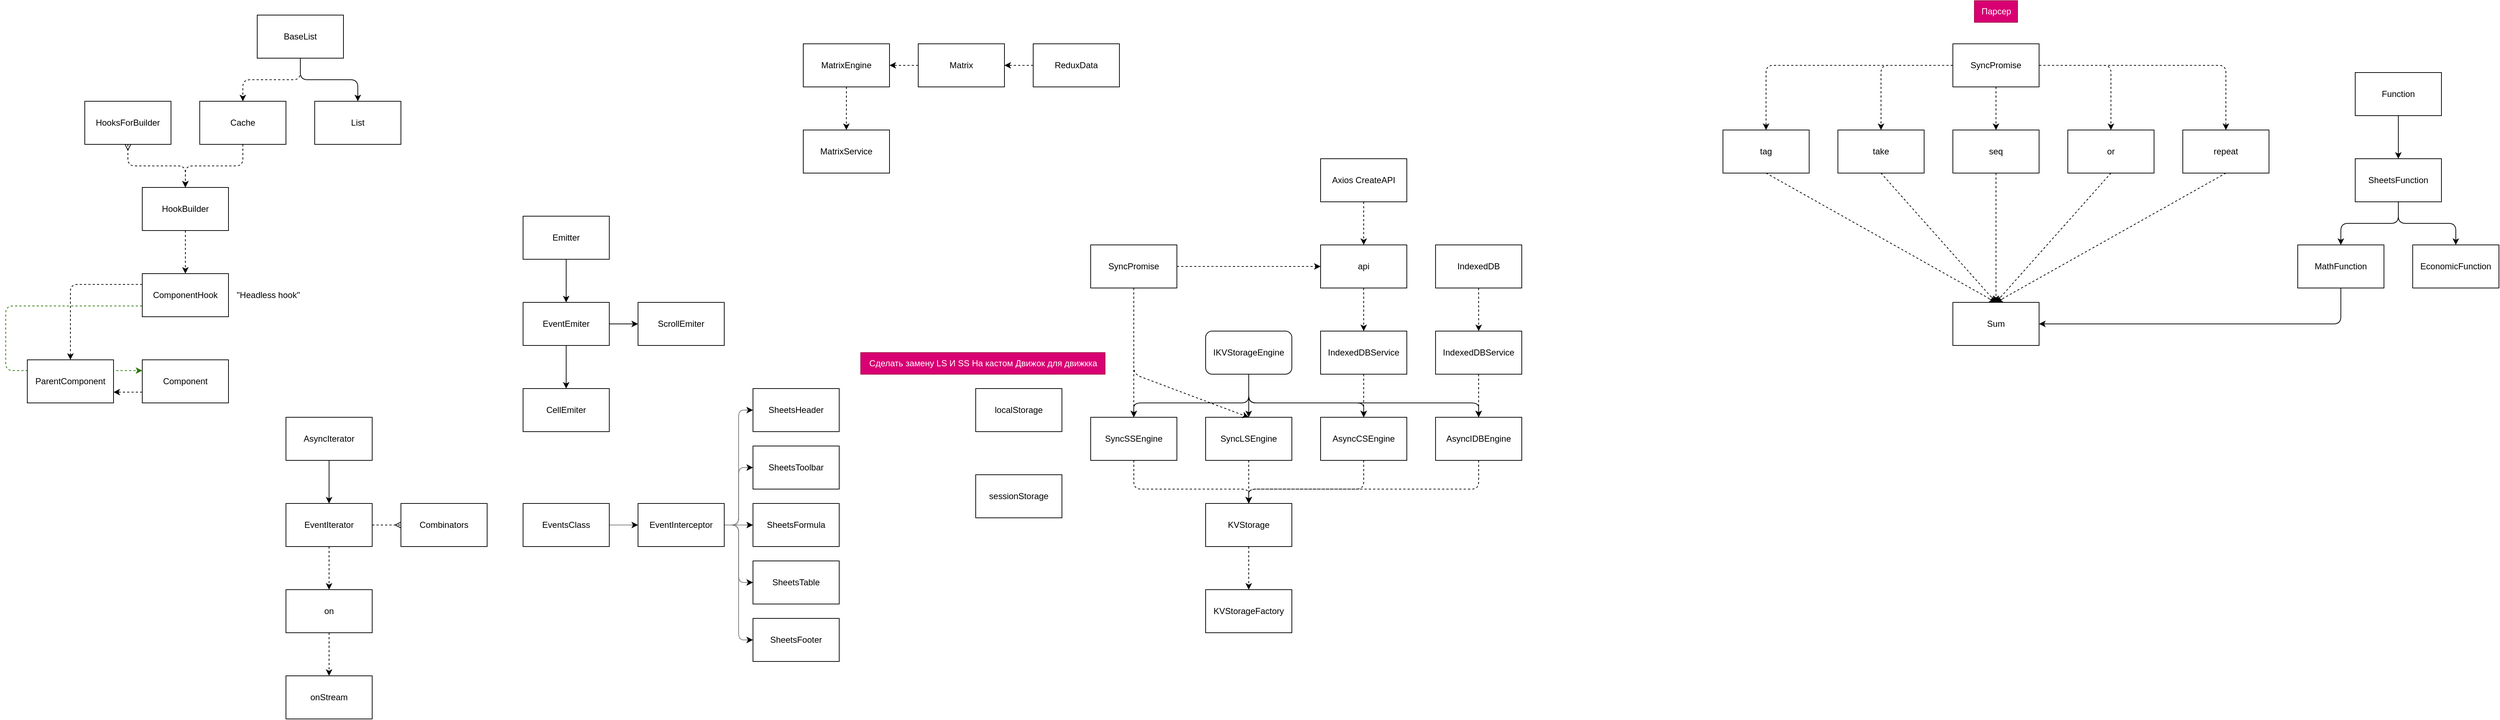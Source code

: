 <mxfile>
    <diagram id="0gS6YwfwjhIOG5mVkhrx" name="Page-1">
        <mxGraphModel dx="3376" dy="794" grid="1" gridSize="10" guides="1" tooltips="1" connect="1" arrows="1" fold="1" page="1" pageScale="1" pageWidth="850" pageHeight="1100" math="0" shadow="0">
            <root>
                <mxCell id="0"/>
                <mxCell id="1" parent="0"/>
                <mxCell id="5" style="edgeStyle=none;html=1;exitX=0;exitY=0.5;exitDx=0;exitDy=0;entryX=1;entryY=0.5;entryDx=0;entryDy=0;dashed=1;" parent="1" source="2" target="3" edge="1">
                    <mxGeometry relative="1" as="geometry"/>
                </mxCell>
                <mxCell id="2" value="Matrix" style="rounded=0;whiteSpace=wrap;html=1;" parent="1" vertex="1">
                    <mxGeometry x="200" y="80" width="120" height="60" as="geometry"/>
                </mxCell>
                <mxCell id="8" style="edgeStyle=none;html=1;entryX=0.5;entryY=0;entryDx=0;entryDy=0;dashed=1;" parent="1" source="3" target="6" edge="1">
                    <mxGeometry relative="1" as="geometry"/>
                </mxCell>
                <mxCell id="3" value="MatrixEngine" style="rounded=0;whiteSpace=wrap;html=1;" parent="1" vertex="1">
                    <mxGeometry x="40" y="80" width="120" height="60" as="geometry"/>
                </mxCell>
                <mxCell id="6" value="MatrixService" style="rounded=0;whiteSpace=wrap;html=1;" parent="1" vertex="1">
                    <mxGeometry x="40" y="200" width="120" height="60" as="geometry"/>
                </mxCell>
                <mxCell id="10" style="edgeStyle=none;html=1;entryX=1;entryY=0.5;entryDx=0;entryDy=0;dashed=1;" parent="1" source="9" target="2" edge="1">
                    <mxGeometry relative="1" as="geometry"/>
                </mxCell>
                <mxCell id="9" value="ReduxData" style="rounded=0;whiteSpace=wrap;html=1;" parent="1" vertex="1">
                    <mxGeometry x="360" y="80" width="120" height="60" as="geometry"/>
                </mxCell>
                <mxCell id="15" style="edgeStyle=none;html=1;entryX=0;entryY=0.5;entryDx=0;entryDy=0;strokeWidth=1;" parent="1" source="13" target="14" edge="1">
                    <mxGeometry relative="1" as="geometry"/>
                </mxCell>
                <mxCell id="23" style="html=1;entryX=0.5;entryY=0;entryDx=0;entryDy=0;strokeWidth=1;edgeStyle=elbowEdgeStyle;elbow=vertical;" parent="1" source="13" target="16" edge="1">
                    <mxGeometry relative="1" as="geometry"/>
                </mxCell>
                <mxCell id="13" value="EventEmiter" style="rounded=0;whiteSpace=wrap;html=1;" parent="1" vertex="1">
                    <mxGeometry x="-350" y="440" width="120" height="60" as="geometry"/>
                </mxCell>
                <mxCell id="14" value="ScrollEmiter" style="rounded=0;whiteSpace=wrap;html=1;" parent="1" vertex="1">
                    <mxGeometry x="-190" y="440" width="120" height="60" as="geometry"/>
                </mxCell>
                <mxCell id="16" value="CellEmiter" style="rounded=0;whiteSpace=wrap;html=1;" parent="1" vertex="1">
                    <mxGeometry x="-350" y="560" width="120" height="60" as="geometry"/>
                </mxCell>
                <mxCell id="25" style="edgeStyle=elbowEdgeStyle;elbow=vertical;html=1;entryX=0.5;entryY=0;entryDx=0;entryDy=0;strokeWidth=1;" parent="1" source="24" target="13" edge="1">
                    <mxGeometry relative="1" as="geometry"/>
                </mxCell>
                <mxCell id="24" value="Emitter" style="rounded=0;whiteSpace=wrap;html=1;" parent="1" vertex="1">
                    <mxGeometry x="-350" y="320" width="120" height="60" as="geometry"/>
                </mxCell>
                <mxCell id="30" style="edgeStyle=orthogonalEdgeStyle;html=1;entryX=0.5;entryY=0;entryDx=0;entryDy=0;strokeWidth=1;elbow=vertical;" parent="1" source="28" target="29" edge="1">
                    <mxGeometry relative="1" as="geometry"/>
                </mxCell>
                <mxCell id="34" style="edgeStyle=orthogonalEdgeStyle;html=1;entryX=0.5;entryY=0;entryDx=0;entryDy=0;strokeWidth=1;elbow=vertical;dashed=1;" parent="1" source="28" target="33" edge="1">
                    <mxGeometry relative="1" as="geometry"/>
                </mxCell>
                <mxCell id="28" value="BaseList" style="rounded=0;whiteSpace=wrap;html=1;" parent="1" vertex="1">
                    <mxGeometry x="-720" y="40" width="120" height="60" as="geometry"/>
                </mxCell>
                <mxCell id="29" value="List" style="rounded=0;whiteSpace=wrap;html=1;" parent="1" vertex="1">
                    <mxGeometry x="-640" y="160" width="120" height="60" as="geometry"/>
                </mxCell>
                <mxCell id="37" style="edgeStyle=orthogonalEdgeStyle;html=1;entryX=0.5;entryY=0;entryDx=0;entryDy=0;dashed=1;strokeWidth=1;elbow=vertical;" parent="1" source="33" target="36" edge="1">
                    <mxGeometry relative="1" as="geometry"/>
                </mxCell>
                <mxCell id="33" value="Cache" style="rounded=0;whiteSpace=wrap;html=1;" parent="1" vertex="1">
                    <mxGeometry x="-800" y="160" width="120" height="60" as="geometry"/>
                </mxCell>
                <mxCell id="38" style="edgeStyle=orthogonalEdgeStyle;html=1;entryX=0.5;entryY=0;entryDx=0;entryDy=0;dashed=1;strokeWidth=1;elbow=vertical;startArrow=ERmany;startFill=0;" parent="1" source="35" target="36" edge="1">
                    <mxGeometry relative="1" as="geometry"/>
                </mxCell>
                <mxCell id="35" value="HooksForBuilder" style="rounded=0;whiteSpace=wrap;html=1;" parent="1" vertex="1">
                    <mxGeometry x="-960" y="160" width="120" height="60" as="geometry"/>
                </mxCell>
                <mxCell id="40" style="edgeStyle=orthogonalEdgeStyle;html=1;entryX=0.5;entryY=0;entryDx=0;entryDy=0;dashed=1;strokeWidth=1;startArrow=none;startFill=0;endArrow=classic;endFill=1;elbow=vertical;" parent="1" source="36" target="39" edge="1">
                    <mxGeometry relative="1" as="geometry"/>
                </mxCell>
                <mxCell id="36" value="HookBuilder" style="rounded=0;whiteSpace=wrap;html=1;" parent="1" vertex="1">
                    <mxGeometry x="-880" y="280" width="120" height="60" as="geometry"/>
                </mxCell>
                <mxCell id="42" style="edgeStyle=orthogonalEdgeStyle;html=1;entryX=0.5;entryY=0;entryDx=0;entryDy=0;dashed=1;strokeWidth=1;startArrow=none;startFill=0;endArrow=classic;endFill=1;elbow=vertical;exitX=0;exitY=0.25;exitDx=0;exitDy=0;" parent="1" source="39" target="41" edge="1">
                    <mxGeometry relative="1" as="geometry">
                        <Array as="points">
                            <mxPoint x="-980" y="415"/>
                        </Array>
                    </mxGeometry>
                </mxCell>
                <mxCell id="48" style="edgeStyle=orthogonalEdgeStyle;html=1;entryX=0;entryY=0.25;entryDx=0;entryDy=0;dashed=1;strokeWidth=1;startArrow=none;startFill=0;endArrow=classic;endFill=1;elbow=vertical;fillColor=#60a917;strokeColor=#2D7600;exitX=0;exitY=0.75;exitDx=0;exitDy=0;" parent="1" source="39" target="43" edge="1">
                    <mxGeometry relative="1" as="geometry">
                        <Array as="points">
                            <mxPoint x="-1070" y="445"/>
                            <mxPoint x="-1070" y="535"/>
                        </Array>
                    </mxGeometry>
                </mxCell>
                <mxCell id="39" value="ComponentHook" style="rounded=0;whiteSpace=wrap;html=1;" parent="1" vertex="1">
                    <mxGeometry x="-880" y="400" width="120" height="60" as="geometry"/>
                </mxCell>
                <mxCell id="41" value="ParentComponent" style="rounded=0;whiteSpace=wrap;html=1;" parent="1" vertex="1">
                    <mxGeometry x="-1040" y="520" width="120" height="60" as="geometry"/>
                </mxCell>
                <mxCell id="44" style="edgeStyle=orthogonalEdgeStyle;html=1;entryX=1;entryY=0.75;entryDx=0;entryDy=0;dashed=1;strokeWidth=1;startArrow=none;startFill=0;endArrow=classic;endFill=1;elbow=vertical;exitX=0;exitY=0.75;exitDx=0;exitDy=0;" parent="1" source="43" target="41" edge="1">
                    <mxGeometry relative="1" as="geometry"/>
                </mxCell>
                <mxCell id="43" value="Component" style="rounded=0;whiteSpace=wrap;html=1;" parent="1" vertex="1">
                    <mxGeometry x="-880" y="520" width="120" height="60" as="geometry"/>
                </mxCell>
                <mxCell id="45" value="&quot;Headless hook&quot;" style="text;html=1;align=center;verticalAlign=middle;resizable=0;points=[];autosize=1;strokeColor=none;fillColor=none;" parent="1" vertex="1">
                    <mxGeometry x="-760" y="415" width="110" height="30" as="geometry"/>
                </mxCell>
                <mxCell id="51" style="edgeStyle=orthogonalEdgeStyle;html=1;entryX=0.5;entryY=0;entryDx=0;entryDy=0;strokeWidth=1;startArrow=none;startFill=0;endArrow=classic;endFill=1;elbow=vertical;" parent="1" source="49" target="50" edge="1">
                    <mxGeometry relative="1" as="geometry"/>
                </mxCell>
                <mxCell id="49" value="AsyncIterator" style="rounded=0;whiteSpace=wrap;html=1;" parent="1" vertex="1">
                    <mxGeometry x="-680" y="600" width="120" height="60" as="geometry"/>
                </mxCell>
                <mxCell id="54" style="edgeStyle=orthogonalEdgeStyle;html=1;entryX=0.5;entryY=0;entryDx=0;entryDy=0;strokeWidth=1;startArrow=none;startFill=0;endArrow=classic;endFill=1;elbow=vertical;dashed=1;" parent="1" source="50" target="52" edge="1">
                    <mxGeometry relative="1" as="geometry"/>
                </mxCell>
                <mxCell id="57" style="edgeStyle=orthogonalEdgeStyle;html=1;entryX=0;entryY=0.5;entryDx=0;entryDy=0;dashed=1;strokeWidth=1;startArrow=none;startFill=0;endArrow=ERmany;endFill=0;elbow=vertical;" parent="1" source="50" target="56" edge="1">
                    <mxGeometry relative="1" as="geometry"/>
                </mxCell>
                <mxCell id="50" value="EventIterator" style="rounded=0;whiteSpace=wrap;html=1;" parent="1" vertex="1">
                    <mxGeometry x="-680" y="720" width="120" height="60" as="geometry"/>
                </mxCell>
                <mxCell id="55" style="edgeStyle=orthogonalEdgeStyle;html=1;exitX=0.5;exitY=1;exitDx=0;exitDy=0;entryX=0.5;entryY=0;entryDx=0;entryDy=0;dashed=1;strokeWidth=1;startArrow=none;startFill=0;endArrow=classic;endFill=1;elbow=vertical;" parent="1" source="52" target="53" edge="1">
                    <mxGeometry relative="1" as="geometry"/>
                </mxCell>
                <mxCell id="52" value="on" style="rounded=0;whiteSpace=wrap;html=1;" parent="1" vertex="1">
                    <mxGeometry x="-680" y="840" width="120" height="60" as="geometry"/>
                </mxCell>
                <mxCell id="53" value="onStream" style="rounded=0;whiteSpace=wrap;html=1;" parent="1" vertex="1">
                    <mxGeometry x="-680" y="960" width="120" height="60" as="geometry"/>
                </mxCell>
                <mxCell id="56" value="Combinators" style="rounded=0;whiteSpace=wrap;html=1;" parent="1" vertex="1">
                    <mxGeometry x="-520" y="720" width="120" height="60" as="geometry"/>
                </mxCell>
                <mxCell id="65" style="edgeStyle=orthogonalEdgeStyle;html=1;entryX=0;entryY=0.5;entryDx=0;entryDy=0;dashed=1;strokeWidth=1;startArrow=none;startFill=0;endArrow=classic;endFill=1;elbow=vertical;dashPattern=1 1;" parent="1" source="60" target="61" edge="1">
                    <mxGeometry relative="1" as="geometry"/>
                </mxCell>
                <mxCell id="66" style="edgeStyle=orthogonalEdgeStyle;html=1;entryX=0;entryY=0.5;entryDx=0;entryDy=0;dashed=1;dashPattern=1 1;strokeWidth=1;startArrow=none;startFill=0;endArrow=classic;endFill=1;elbow=vertical;" parent="1" source="60" target="63" edge="1">
                    <mxGeometry relative="1" as="geometry"/>
                </mxCell>
                <mxCell id="68" style="edgeStyle=orthogonalEdgeStyle;html=1;entryX=0;entryY=0.5;entryDx=0;entryDy=0;dashed=1;dashPattern=1 1;strokeWidth=1;startArrow=none;startFill=0;endArrow=classic;endFill=1;elbow=vertical;" parent="1" source="60" target="67" edge="1">
                    <mxGeometry relative="1" as="geometry"/>
                </mxCell>
                <mxCell id="70" style="edgeStyle=orthogonalEdgeStyle;html=1;entryX=0;entryY=0.5;entryDx=0;entryDy=0;dashed=1;dashPattern=1 1;strokeWidth=1;startArrow=none;startFill=0;endArrow=classic;endFill=1;elbow=vertical;" parent="1" source="60" target="69" edge="1">
                    <mxGeometry relative="1" as="geometry"/>
                </mxCell>
                <mxCell id="72" style="edgeStyle=orthogonalEdgeStyle;html=1;entryX=0;entryY=0.5;entryDx=0;entryDy=0;dashed=1;dashPattern=1 1;strokeWidth=1;startArrow=none;startFill=0;endArrow=classic;endFill=1;elbow=vertical;" parent="1" source="60" target="71" edge="1">
                    <mxGeometry relative="1" as="geometry"/>
                </mxCell>
                <mxCell id="60" value="EventInterceptor" style="rounded=0;whiteSpace=wrap;html=1;" parent="1" vertex="1">
                    <mxGeometry x="-190" y="720" width="120" height="60" as="geometry"/>
                </mxCell>
                <mxCell id="61" value="SheetsHeader" style="rounded=0;whiteSpace=wrap;html=1;" parent="1" vertex="1">
                    <mxGeometry x="-30" y="560" width="120" height="60" as="geometry"/>
                </mxCell>
                <mxCell id="63" value="SheetsToolbar" style="rounded=0;whiteSpace=wrap;html=1;" parent="1" vertex="1">
                    <mxGeometry x="-30" y="640" width="120" height="60" as="geometry"/>
                </mxCell>
                <mxCell id="67" value="SheetsFormula" style="rounded=0;whiteSpace=wrap;html=1;" parent="1" vertex="1">
                    <mxGeometry x="-30" y="720" width="120" height="60" as="geometry"/>
                </mxCell>
                <mxCell id="69" value="SheetsTable" style="rounded=0;whiteSpace=wrap;html=1;" parent="1" vertex="1">
                    <mxGeometry x="-30" y="800" width="120" height="60" as="geometry"/>
                </mxCell>
                <mxCell id="71" value="SheetsFooter" style="rounded=0;whiteSpace=wrap;html=1;" parent="1" vertex="1">
                    <mxGeometry x="-30" y="880" width="120" height="60" as="geometry"/>
                </mxCell>
                <mxCell id="76" style="edgeStyle=orthogonalEdgeStyle;html=1;entryX=0;entryY=0.5;entryDx=0;entryDy=0;dashed=1;dashPattern=1 1;strokeWidth=1;startArrow=none;startFill=0;endArrow=classic;endFill=1;elbow=vertical;" parent="1" source="73" target="60" edge="1">
                    <mxGeometry relative="1" as="geometry"/>
                </mxCell>
                <mxCell id="73" value="EventsClass" style="rounded=0;whiteSpace=wrap;html=1;" parent="1" vertex="1">
                    <mxGeometry x="-350" y="720" width="120" height="60" as="geometry"/>
                </mxCell>
                <mxCell id="101" style="edgeStyle=orthogonalEdgeStyle;html=1;entryX=0.5;entryY=0;entryDx=0;entryDy=0;dashed=1;strokeWidth=1;startArrow=none;startFill=0;endArrow=classic;endFill=1;elbow=vertical;" parent="1" source="85" target="94" edge="1">
                    <mxGeometry relative="1" as="geometry"/>
                </mxCell>
                <mxCell id="85" value="KVStorage" style="rounded=0;whiteSpace=wrap;html=1;" parent="1" vertex="1">
                    <mxGeometry x="600" y="720" width="120" height="60" as="geometry"/>
                </mxCell>
                <mxCell id="88" style="edgeStyle=orthogonalEdgeStyle;html=1;entryX=0.5;entryY=0;entryDx=0;entryDy=0;strokeWidth=1;startArrow=none;startFill=0;endArrow=classic;endFill=1;elbow=vertical;" parent="1" source="86" target="87" edge="1">
                    <mxGeometry relative="1" as="geometry"/>
                </mxCell>
                <mxCell id="90" style="edgeStyle=orthogonalEdgeStyle;html=1;entryX=0.5;entryY=0;entryDx=0;entryDy=0;strokeWidth=1;startArrow=none;startFill=0;endArrow=classic;endFill=1;elbow=vertical;" parent="1" source="86" target="89" edge="1">
                    <mxGeometry relative="1" as="geometry">
                        <Array as="points">
                            <mxPoint x="660" y="580"/>
                            <mxPoint x="820" y="580"/>
                        </Array>
                    </mxGeometry>
                </mxCell>
                <mxCell id="96" style="edgeStyle=orthogonalEdgeStyle;html=1;entryX=0.5;entryY=0;entryDx=0;entryDy=0;strokeWidth=1;startArrow=none;startFill=0;endArrow=classic;endFill=1;elbow=vertical;" parent="1" source="86" target="93" edge="1">
                    <mxGeometry relative="1" as="geometry">
                        <Array as="points">
                            <mxPoint x="660" y="580"/>
                            <mxPoint x="980" y="580"/>
                        </Array>
                    </mxGeometry>
                </mxCell>
                <mxCell id="115" style="edgeStyle=orthogonalEdgeStyle;html=1;entryX=0.5;entryY=0;entryDx=0;entryDy=0;strokeWidth=1;startArrow=none;startFill=0;endArrow=classic;endFill=1;elbow=vertical;" parent="1" source="86" target="91" edge="1">
                    <mxGeometry relative="1" as="geometry">
                        <Array as="points">
                            <mxPoint x="660" y="580"/>
                            <mxPoint x="500" y="580"/>
                        </Array>
                    </mxGeometry>
                </mxCell>
                <mxCell id="86" value="IKVStorageEngine" style="rounded=1;whiteSpace=wrap;html=1;" parent="1" vertex="1">
                    <mxGeometry x="600" y="480" width="120" height="60" as="geometry"/>
                </mxCell>
                <mxCell id="98" style="edgeStyle=orthogonalEdgeStyle;html=1;strokeWidth=1;startArrow=none;startFill=0;endArrow=classic;endFill=1;elbow=vertical;dashed=1;" parent="1" source="87" edge="1">
                    <mxGeometry relative="1" as="geometry">
                        <mxPoint x="660" y="720" as="targetPoint"/>
                    </mxGeometry>
                </mxCell>
                <mxCell id="87" value="SyncLSEngine" style="rounded=0;whiteSpace=wrap;html=1;" parent="1" vertex="1">
                    <mxGeometry x="600" y="600" width="120" height="60" as="geometry"/>
                </mxCell>
                <mxCell id="99" style="edgeStyle=orthogonalEdgeStyle;html=1;entryX=0.5;entryY=0;entryDx=0;entryDy=0;strokeWidth=1;startArrow=none;startFill=0;endArrow=classic;endFill=1;elbow=vertical;dashed=1;" parent="1" source="89" target="85" edge="1">
                    <mxGeometry relative="1" as="geometry">
                        <Array as="points">
                            <mxPoint x="820" y="700"/>
                            <mxPoint x="660" y="700"/>
                        </Array>
                    </mxGeometry>
                </mxCell>
                <mxCell id="89" value="AsyncCSEngine" style="rounded=0;whiteSpace=wrap;html=1;" parent="1" vertex="1">
                    <mxGeometry x="760" y="600" width="120" height="60" as="geometry"/>
                </mxCell>
                <mxCell id="97" style="edgeStyle=orthogonalEdgeStyle;html=1;entryX=0.5;entryY=0;entryDx=0;entryDy=0;strokeWidth=1;startArrow=none;startFill=0;endArrow=classic;endFill=1;elbow=vertical;dashed=1;" parent="1" target="85" edge="1">
                    <mxGeometry relative="1" as="geometry">
                        <mxPoint x="500.053" y="660" as="sourcePoint"/>
                        <Array as="points">
                            <mxPoint x="500" y="700"/>
                            <mxPoint x="660" y="700"/>
                        </Array>
                    </mxGeometry>
                </mxCell>
                <mxCell id="91" value="SyncSSEngine" style="rounded=0;whiteSpace=wrap;html=1;" parent="1" vertex="1">
                    <mxGeometry x="440" y="600" width="120" height="60" as="geometry"/>
                </mxCell>
                <mxCell id="100" style="edgeStyle=orthogonalEdgeStyle;html=1;entryX=0.5;entryY=0;entryDx=0;entryDy=0;strokeWidth=1;startArrow=none;startFill=0;endArrow=classic;endFill=1;elbow=vertical;dashed=1;" parent="1" source="93" target="85" edge="1">
                    <mxGeometry relative="1" as="geometry">
                        <Array as="points">
                            <mxPoint x="980" y="700"/>
                            <mxPoint x="660" y="700"/>
                        </Array>
                    </mxGeometry>
                </mxCell>
                <mxCell id="93" value="AsyncIDBEngine" style="rounded=0;whiteSpace=wrap;html=1;" parent="1" vertex="1">
                    <mxGeometry x="920" y="600" width="120" height="60" as="geometry"/>
                </mxCell>
                <mxCell id="94" value="KVStorageFactory" style="rounded=0;whiteSpace=wrap;html=1;" parent="1" vertex="1">
                    <mxGeometry x="600" y="840" width="120" height="60" as="geometry"/>
                </mxCell>
                <mxCell id="104" style="edgeStyle=orthogonalEdgeStyle;html=1;entryX=0.5;entryY=0;entryDx=0;entryDy=0;dashed=1;strokeWidth=1;startArrow=none;startFill=0;endArrow=classic;endFill=1;elbow=vertical;" parent="1" source="102" target="103" edge="1">
                    <mxGeometry relative="1" as="geometry"/>
                </mxCell>
                <mxCell id="102" value="IndexedDB" style="rounded=0;whiteSpace=wrap;html=1;" parent="1" vertex="1">
                    <mxGeometry x="920" y="360" width="120" height="60" as="geometry"/>
                </mxCell>
                <mxCell id="105" style="edgeStyle=orthogonalEdgeStyle;html=1;entryX=0.5;entryY=0;entryDx=0;entryDy=0;dashed=1;strokeWidth=1;startArrow=none;startFill=0;endArrow=classic;endFill=1;elbow=vertical;" parent="1" source="103" target="93" edge="1">
                    <mxGeometry relative="1" as="geometry"/>
                </mxCell>
                <mxCell id="103" value="IndexedDBService" style="rounded=0;whiteSpace=wrap;html=1;" parent="1" vertex="1">
                    <mxGeometry x="920" y="480" width="120" height="60" as="geometry"/>
                </mxCell>
                <mxCell id="118" style="edgeStyle=orthogonalEdgeStyle;html=1;entryX=0;entryY=0.5;entryDx=0;entryDy=0;dashed=1;strokeWidth=1;startArrow=none;startFill=0;endArrow=classic;endFill=1;elbow=vertical;" parent="1" source="106" target="112" edge="1">
                    <mxGeometry relative="1" as="geometry"/>
                </mxCell>
                <mxCell id="119" style="edgeStyle=orthogonalEdgeStyle;html=1;entryX=0.5;entryY=0;entryDx=0;entryDy=0;dashed=1;strokeWidth=1;startArrow=none;startFill=0;endArrow=classic;endFill=1;elbow=vertical;" parent="1" source="106" target="91" edge="1">
                    <mxGeometry relative="1" as="geometry"/>
                </mxCell>
                <mxCell id="120" style="html=1;exitX=0.5;exitY=1;exitDx=0;exitDy=0;entryX=0.5;entryY=0;entryDx=0;entryDy=0;dashed=1;strokeWidth=1;startArrow=none;startFill=0;endArrow=classic;endFill=1;elbow=vertical;" parent="1" source="106" target="87" edge="1">
                    <mxGeometry relative="1" as="geometry">
                        <Array as="points">
                            <mxPoint x="500" y="540"/>
                        </Array>
                    </mxGeometry>
                </mxCell>
                <mxCell id="106" value="SyncPromise" style="rounded=0;whiteSpace=wrap;html=1;" parent="1" vertex="1">
                    <mxGeometry x="440" y="360" width="120" height="60" as="geometry"/>
                </mxCell>
                <mxCell id="114" style="edgeStyle=none;html=1;entryX=0.5;entryY=0;entryDx=0;entryDy=0;dashed=1;strokeWidth=1;startArrow=none;startFill=0;endArrow=classic;endFill=1;elbow=vertical;" parent="1" source="111" target="89" edge="1">
                    <mxGeometry relative="1" as="geometry"/>
                </mxCell>
                <mxCell id="111" value="IndexedDBService" style="rounded=0;whiteSpace=wrap;html=1;" parent="1" vertex="1">
                    <mxGeometry x="760" y="480" width="120" height="60" as="geometry"/>
                </mxCell>
                <mxCell id="113" style="edgeStyle=none;html=1;entryX=0.5;entryY=0;entryDx=0;entryDy=0;dashed=1;strokeWidth=1;startArrow=none;startFill=0;endArrow=classic;endFill=1;elbow=vertical;" parent="1" source="112" target="111" edge="1">
                    <mxGeometry relative="1" as="geometry"/>
                </mxCell>
                <mxCell id="112" value="api" style="rounded=0;whiteSpace=wrap;html=1;" parent="1" vertex="1">
                    <mxGeometry x="760" y="360" width="120" height="60" as="geometry"/>
                </mxCell>
                <mxCell id="117" style="edgeStyle=orthogonalEdgeStyle;html=1;entryX=0.5;entryY=0;entryDx=0;entryDy=0;strokeWidth=1;startArrow=none;startFill=0;endArrow=classic;endFill=1;elbow=vertical;dashed=1;" parent="1" source="116" target="112" edge="1">
                    <mxGeometry relative="1" as="geometry"/>
                </mxCell>
                <mxCell id="116" value="Axios CreateAPI" style="rounded=0;whiteSpace=wrap;html=1;" parent="1" vertex="1">
                    <mxGeometry x="760" y="240" width="120" height="60" as="geometry"/>
                </mxCell>
                <mxCell id="121" value="localStorage" style="rounded=0;whiteSpace=wrap;html=1;" parent="1" vertex="1">
                    <mxGeometry x="280" y="560" width="120" height="60" as="geometry"/>
                </mxCell>
                <mxCell id="122" value="sessionStorage" style="rounded=0;whiteSpace=wrap;html=1;" parent="1" vertex="1">
                    <mxGeometry x="280" y="680" width="120" height="60" as="geometry"/>
                </mxCell>
                <mxCell id="123" value="Сделать замену LS И SS На кастом Движок для движкка" style="text;html=1;align=center;verticalAlign=middle;resizable=0;points=[];autosize=1;strokeColor=#A50040;fillColor=#d80073;fontColor=#ffffff;" parent="1" vertex="1">
                    <mxGeometry x="120" y="510" width="340" height="30" as="geometry"/>
                </mxCell>
                <mxCell id="157" style="edgeStyle=none;html=1;exitX=0.5;exitY=1;exitDx=0;exitDy=0;entryX=0.5;entryY=0;entryDx=0;entryDy=0;dashed=1;" edge="1" parent="1" source="124" target="145">
                    <mxGeometry relative="1" as="geometry"/>
                </mxCell>
                <mxCell id="124" value="tag" style="rounded=0;whiteSpace=wrap;html=1;" parent="1" vertex="1">
                    <mxGeometry x="1320" y="200" width="120" height="60" as="geometry"/>
                </mxCell>
                <mxCell id="126" style="edgeStyle=orthogonalEdgeStyle;html=1;entryX=0.5;entryY=0;entryDx=0;entryDy=0;dashed=1;" parent="1" source="125" target="124" edge="1">
                    <mxGeometry relative="1" as="geometry"/>
                </mxCell>
                <mxCell id="132" style="edgeStyle=orthogonalEdgeStyle;html=1;entryX=0.5;entryY=0;entryDx=0;entryDy=0;dashed=1;" edge="1" parent="1" source="125" target="127">
                    <mxGeometry relative="1" as="geometry"/>
                </mxCell>
                <mxCell id="133" style="edgeStyle=orthogonalEdgeStyle;html=1;entryX=0.5;entryY=0;entryDx=0;entryDy=0;dashed=1;" edge="1" parent="1" source="125" target="128">
                    <mxGeometry relative="1" as="geometry"/>
                </mxCell>
                <mxCell id="134" style="edgeStyle=orthogonalEdgeStyle;html=1;entryX=0.5;entryY=0;entryDx=0;entryDy=0;dashed=1;" edge="1" parent="1" source="125" target="129">
                    <mxGeometry relative="1" as="geometry"/>
                </mxCell>
                <mxCell id="135" style="edgeStyle=orthogonalEdgeStyle;html=1;entryX=0.5;entryY=0;entryDx=0;entryDy=0;dashed=1;" edge="1" parent="1" source="125" target="130">
                    <mxGeometry relative="1" as="geometry"/>
                </mxCell>
                <mxCell id="125" value="SyncPromise" style="rounded=0;whiteSpace=wrap;html=1;" parent="1" vertex="1">
                    <mxGeometry x="1640" y="80" width="120" height="60" as="geometry"/>
                </mxCell>
                <mxCell id="156" style="edgeStyle=none;html=1;exitX=0.5;exitY=1;exitDx=0;exitDy=0;entryX=0.5;entryY=0;entryDx=0;entryDy=0;dashed=1;" edge="1" parent="1" source="127" target="145">
                    <mxGeometry relative="1" as="geometry"/>
                </mxCell>
                <mxCell id="127" value="take" style="rounded=0;whiteSpace=wrap;html=1;" vertex="1" parent="1">
                    <mxGeometry x="1480" y="200" width="120" height="60" as="geometry"/>
                </mxCell>
                <mxCell id="155" style="edgeStyle=none;html=1;exitX=0.5;exitY=1;exitDx=0;exitDy=0;entryX=0.5;entryY=0;entryDx=0;entryDy=0;dashed=1;" edge="1" parent="1" source="128" target="145">
                    <mxGeometry relative="1" as="geometry"/>
                </mxCell>
                <mxCell id="128" value="seq" style="rounded=0;whiteSpace=wrap;html=1;" vertex="1" parent="1">
                    <mxGeometry x="1640" y="200" width="120" height="60" as="geometry"/>
                </mxCell>
                <mxCell id="154" style="edgeStyle=none;html=1;exitX=0.5;exitY=1;exitDx=0;exitDy=0;dashed=1;entryX=0.5;entryY=0;entryDx=0;entryDy=0;" edge="1" parent="1" source="129" target="145">
                    <mxGeometry relative="1" as="geometry">
                        <mxPoint x="1700" y="360" as="targetPoint"/>
                    </mxGeometry>
                </mxCell>
                <mxCell id="129" value="or" style="rounded=0;whiteSpace=wrap;html=1;" vertex="1" parent="1">
                    <mxGeometry x="1800" y="200" width="120" height="60" as="geometry"/>
                </mxCell>
                <mxCell id="153" style="edgeStyle=none;html=1;exitX=0.5;exitY=1;exitDx=0;exitDy=0;entryX=0.5;entryY=0;entryDx=0;entryDy=0;dashed=1;" edge="1" parent="1" source="130" target="145">
                    <mxGeometry relative="1" as="geometry"/>
                </mxCell>
                <mxCell id="130" value="repeat" style="rounded=0;whiteSpace=wrap;html=1;" vertex="1" parent="1">
                    <mxGeometry x="1960" y="200" width="120" height="60" as="geometry"/>
                </mxCell>
                <mxCell id="136" value="Парсер" style="text;html=1;align=center;verticalAlign=middle;resizable=0;points=[];autosize=1;strokeColor=#A50040;fillColor=#d80073;fontColor=#ffffff;" vertex="1" parent="1">
                    <mxGeometry x="1670" y="20" width="60" height="30" as="geometry"/>
                </mxCell>
                <mxCell id="140" style="edgeStyle=orthogonalEdgeStyle;html=1;entryX=0.5;entryY=0;entryDx=0;entryDy=0;" edge="1" parent="1" source="137" target="138">
                    <mxGeometry relative="1" as="geometry"/>
                </mxCell>
                <mxCell id="137" value="Function" style="rounded=0;whiteSpace=wrap;html=1;" vertex="1" parent="1">
                    <mxGeometry x="2200" y="120" width="120" height="60" as="geometry"/>
                </mxCell>
                <mxCell id="143" style="edgeStyle=orthogonalEdgeStyle;html=1;entryX=0.5;entryY=0;entryDx=0;entryDy=0;" edge="1" parent="1" source="138" target="141">
                    <mxGeometry relative="1" as="geometry"/>
                </mxCell>
                <mxCell id="144" style="edgeStyle=orthogonalEdgeStyle;html=1;entryX=0.5;entryY=0;entryDx=0;entryDy=0;" edge="1" parent="1" source="138" target="142">
                    <mxGeometry relative="1" as="geometry"/>
                </mxCell>
                <mxCell id="138" value="SheetsFunction" style="rounded=0;whiteSpace=wrap;html=1;" vertex="1" parent="1">
                    <mxGeometry x="2200" y="240" width="120" height="60" as="geometry"/>
                </mxCell>
                <mxCell id="151" style="edgeStyle=orthogonalEdgeStyle;html=1;entryX=1;entryY=0.5;entryDx=0;entryDy=0;" edge="1" parent="1" source="141" target="145">
                    <mxGeometry relative="1" as="geometry">
                        <Array as="points">
                            <mxPoint x="2180" y="470"/>
                        </Array>
                    </mxGeometry>
                </mxCell>
                <mxCell id="141" value="MathFunction" style="rounded=0;whiteSpace=wrap;html=1;" vertex="1" parent="1">
                    <mxGeometry x="2120" y="360" width="120" height="60" as="geometry"/>
                </mxCell>
                <mxCell id="142" value="EconomicFunction" style="rounded=0;whiteSpace=wrap;html=1;" vertex="1" parent="1">
                    <mxGeometry x="2280" y="360" width="120" height="60" as="geometry"/>
                </mxCell>
                <mxCell id="145" value="Sum" style="rounded=0;whiteSpace=wrap;html=1;" vertex="1" parent="1">
                    <mxGeometry x="1640" y="440" width="120" height="60" as="geometry"/>
                </mxCell>
            </root>
        </mxGraphModel>
    </diagram>
</mxfile>